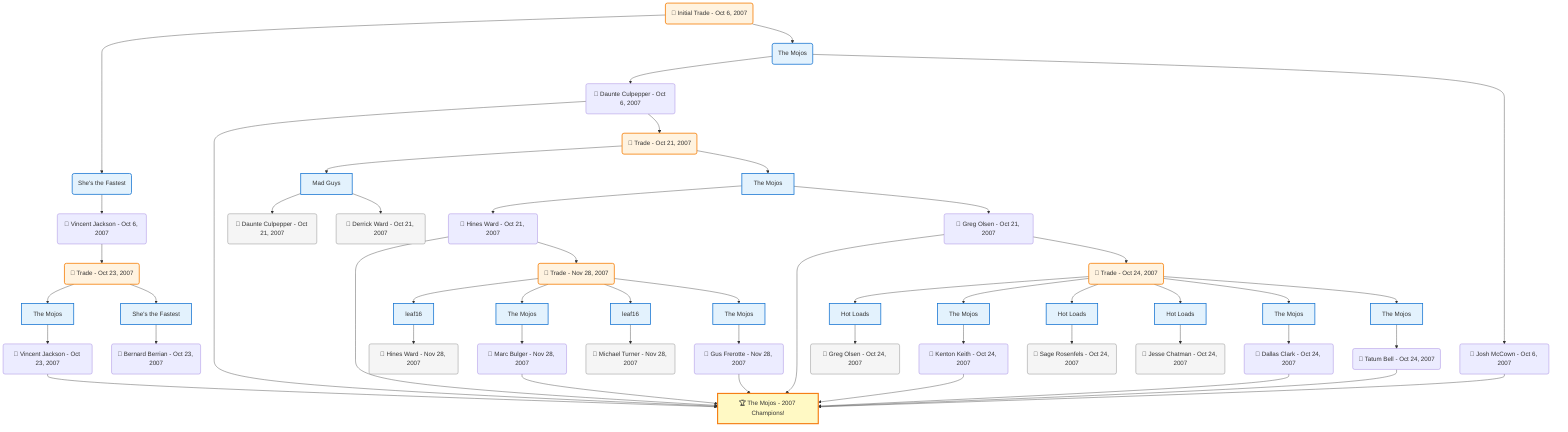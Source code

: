 flowchart TD

    TRADE_MAIN("🔄 Initial Trade - Oct 6, 2007")
    TEAM_1("She's the Fastest")
    TEAM_2("The Mojos")
    NODE_4d3c007b-e9a3-47b3-bdbd-4f22bec4b0f5("🔄 Vincent Jackson - Oct 6, 2007")
    TRADE_a5e6198a-985f-4b48-b7e9-f43ea25bff07_3("🔄 Trade - Oct 23, 2007")
    TEAM_bbe2d0ad-54cf-4c22-be82-b2a5f262a157_4["The Mojos"]
    NODE_f97a15b3-43e4-41e1-9706-cf33f061eedf("🔄 Vincent Jackson - Oct 23, 2007")
    CHAMP_bbe2d0ad-54cf-4c22-be82-b2a5f262a157_2007["🏆 The Mojos - 2007 Champions!"]
    TEAM_4449259f-64af-44fd-9235-1facc0926234_5["She's the Fastest"]
    NODE_7ca92b04-2062-4145-a17d-9eef8e0fbbf3("🔄 Bernard Berrian - Oct 23, 2007")
    NODE_2911c31a-800d-4bb4-9eac-9d317b890024("🔄 Daunte Culpepper - Oct 6, 2007")
    TRADE_b250236a-2382-4234-a042-2fa84a81b06a_6("🔄 Trade - Oct 21, 2007")
    TEAM_f5908944-6efd-40eb-af54-6c53004e0e2f_7["Mad Guys"]
    NODE_cff5655f-ac9d-487f-8ed1-92e3214e7365("🔄 Daunte Culpepper - Oct 21, 2007")
    NODE_81120f5b-22bd-47e9-ab35-f04a90bb4058("🔄 Derrick Ward - Oct 21, 2007")
    TEAM_bbe2d0ad-54cf-4c22-be82-b2a5f262a157_8["The Mojos"]
    NODE_a7ed07a6-5420-4b99-8ae3-52ac5f26f613("🔄 Hines Ward - Oct 21, 2007")
    TRADE_3a8d80a6-db8a-4d63-98e8-c495b5e26639_9("🔄 Trade - Nov 28, 2007")
    TEAM_66fb98f4-89a7-45f9-893a-b41d71e6249d_10["leaf16"]
    NODE_91e372ce-59bc-47bb-9e88-cf79be62c936("🔄 Hines Ward - Nov 28, 2007")
    TEAM_bbe2d0ad-54cf-4c22-be82-b2a5f262a157_11["The Mojos"]
    NODE_4103b6d7-a28f-4a7d-8b6a-1ce4f5695239("🔄 Marc Bulger - Nov 28, 2007")
    TEAM_66fb98f4-89a7-45f9-893a-b41d71e6249d_12["leaf16"]
    NODE_d8df4f38-ad56-4192-a87e-5ff6f2166d58("🔄 Michael Turner - Nov 28, 2007")
    TEAM_bbe2d0ad-54cf-4c22-be82-b2a5f262a157_13["The Mojos"]
    NODE_420928ec-cddd-4579-b112-ce77f0f2fd56("🔄 Gus Frerotte - Nov 28, 2007")
    NODE_d004e552-ba1f-4f47-9539-624fc836fe72("🔄 Greg Olsen - Oct 21, 2007")
    TRADE_4662e45f-9e71-47d2-a1be-e6da1eef0dcd_14("🔄 Trade - Oct 24, 2007")
    TEAM_8e9f18ff-62c3-40e8-bb10-32f74cf4ee33_15["Hot Loads"]
    NODE_497e9d5a-3bc9-4ca4-8828-d30851fe786d("🔄 Greg Olsen - Oct 24, 2007")
    TEAM_bbe2d0ad-54cf-4c22-be82-b2a5f262a157_16["The Mojos"]
    NODE_9f96722c-4017-466b-b54a-06f02e9dce4c("🔄 Kenton Keith - Oct 24, 2007")
    TEAM_8e9f18ff-62c3-40e8-bb10-32f74cf4ee33_17["Hot Loads"]
    NODE_64760d7a-a777-4278-be93-a241345552be("🔄 Sage Rosenfels - Oct 24, 2007")
    TEAM_8e9f18ff-62c3-40e8-bb10-32f74cf4ee33_18["Hot Loads"]
    NODE_5274181a-578e-429d-bb83-a2e156caf6c0("🔄 Jesse Chatman - Oct 24, 2007")
    TEAM_bbe2d0ad-54cf-4c22-be82-b2a5f262a157_19["The Mojos"]
    NODE_f6a179a1-e026-484d-9015-d45f15d3b914("🔄 Dallas Clark - Oct 24, 2007")
    TEAM_bbe2d0ad-54cf-4c22-be82-b2a5f262a157_20["The Mojos"]
    NODE_93b976f1-2eb9-42ae-b4b7-f0e7eab777f9("🔄 Tatum Bell - Oct 24, 2007")
    NODE_b447beb2-ef6b-4ad8-ac12-c0fce2b8f4de("🔄 Josh McCown - Oct 6, 2007")

    TRADE_MAIN --> TEAM_1
    TRADE_MAIN --> TEAM_2
    TEAM_1 --> NODE_4d3c007b-e9a3-47b3-bdbd-4f22bec4b0f5
    NODE_4d3c007b-e9a3-47b3-bdbd-4f22bec4b0f5 --> TRADE_a5e6198a-985f-4b48-b7e9-f43ea25bff07_3
    TRADE_a5e6198a-985f-4b48-b7e9-f43ea25bff07_3 --> TEAM_bbe2d0ad-54cf-4c22-be82-b2a5f262a157_4
    TEAM_bbe2d0ad-54cf-4c22-be82-b2a5f262a157_4 --> NODE_f97a15b3-43e4-41e1-9706-cf33f061eedf
    NODE_f97a15b3-43e4-41e1-9706-cf33f061eedf --> CHAMP_bbe2d0ad-54cf-4c22-be82-b2a5f262a157_2007
    TRADE_a5e6198a-985f-4b48-b7e9-f43ea25bff07_3 --> TEAM_4449259f-64af-44fd-9235-1facc0926234_5
    TEAM_4449259f-64af-44fd-9235-1facc0926234_5 --> NODE_7ca92b04-2062-4145-a17d-9eef8e0fbbf3
    TEAM_2 --> NODE_2911c31a-800d-4bb4-9eac-9d317b890024
    NODE_2911c31a-800d-4bb4-9eac-9d317b890024 --> CHAMP_bbe2d0ad-54cf-4c22-be82-b2a5f262a157_2007
    NODE_2911c31a-800d-4bb4-9eac-9d317b890024 --> TRADE_b250236a-2382-4234-a042-2fa84a81b06a_6
    TRADE_b250236a-2382-4234-a042-2fa84a81b06a_6 --> TEAM_f5908944-6efd-40eb-af54-6c53004e0e2f_7
    TEAM_f5908944-6efd-40eb-af54-6c53004e0e2f_7 --> NODE_cff5655f-ac9d-487f-8ed1-92e3214e7365
    TEAM_f5908944-6efd-40eb-af54-6c53004e0e2f_7 --> NODE_81120f5b-22bd-47e9-ab35-f04a90bb4058
    TRADE_b250236a-2382-4234-a042-2fa84a81b06a_6 --> TEAM_bbe2d0ad-54cf-4c22-be82-b2a5f262a157_8
    TEAM_bbe2d0ad-54cf-4c22-be82-b2a5f262a157_8 --> NODE_a7ed07a6-5420-4b99-8ae3-52ac5f26f613
    NODE_a7ed07a6-5420-4b99-8ae3-52ac5f26f613 --> CHAMP_bbe2d0ad-54cf-4c22-be82-b2a5f262a157_2007
    NODE_a7ed07a6-5420-4b99-8ae3-52ac5f26f613 --> TRADE_3a8d80a6-db8a-4d63-98e8-c495b5e26639_9
    TRADE_3a8d80a6-db8a-4d63-98e8-c495b5e26639_9 --> TEAM_66fb98f4-89a7-45f9-893a-b41d71e6249d_10
    TEAM_66fb98f4-89a7-45f9-893a-b41d71e6249d_10 --> NODE_91e372ce-59bc-47bb-9e88-cf79be62c936
    TRADE_3a8d80a6-db8a-4d63-98e8-c495b5e26639_9 --> TEAM_bbe2d0ad-54cf-4c22-be82-b2a5f262a157_11
    TEAM_bbe2d0ad-54cf-4c22-be82-b2a5f262a157_11 --> NODE_4103b6d7-a28f-4a7d-8b6a-1ce4f5695239
    NODE_4103b6d7-a28f-4a7d-8b6a-1ce4f5695239 --> CHAMP_bbe2d0ad-54cf-4c22-be82-b2a5f262a157_2007
    TRADE_3a8d80a6-db8a-4d63-98e8-c495b5e26639_9 --> TEAM_66fb98f4-89a7-45f9-893a-b41d71e6249d_12
    TEAM_66fb98f4-89a7-45f9-893a-b41d71e6249d_12 --> NODE_d8df4f38-ad56-4192-a87e-5ff6f2166d58
    TRADE_3a8d80a6-db8a-4d63-98e8-c495b5e26639_9 --> TEAM_bbe2d0ad-54cf-4c22-be82-b2a5f262a157_13
    TEAM_bbe2d0ad-54cf-4c22-be82-b2a5f262a157_13 --> NODE_420928ec-cddd-4579-b112-ce77f0f2fd56
    NODE_420928ec-cddd-4579-b112-ce77f0f2fd56 --> CHAMP_bbe2d0ad-54cf-4c22-be82-b2a5f262a157_2007
    TEAM_bbe2d0ad-54cf-4c22-be82-b2a5f262a157_8 --> NODE_d004e552-ba1f-4f47-9539-624fc836fe72
    NODE_d004e552-ba1f-4f47-9539-624fc836fe72 --> CHAMP_bbe2d0ad-54cf-4c22-be82-b2a5f262a157_2007
    NODE_d004e552-ba1f-4f47-9539-624fc836fe72 --> TRADE_4662e45f-9e71-47d2-a1be-e6da1eef0dcd_14
    TRADE_4662e45f-9e71-47d2-a1be-e6da1eef0dcd_14 --> TEAM_8e9f18ff-62c3-40e8-bb10-32f74cf4ee33_15
    TEAM_8e9f18ff-62c3-40e8-bb10-32f74cf4ee33_15 --> NODE_497e9d5a-3bc9-4ca4-8828-d30851fe786d
    TRADE_4662e45f-9e71-47d2-a1be-e6da1eef0dcd_14 --> TEAM_bbe2d0ad-54cf-4c22-be82-b2a5f262a157_16
    TEAM_bbe2d0ad-54cf-4c22-be82-b2a5f262a157_16 --> NODE_9f96722c-4017-466b-b54a-06f02e9dce4c
    NODE_9f96722c-4017-466b-b54a-06f02e9dce4c --> CHAMP_bbe2d0ad-54cf-4c22-be82-b2a5f262a157_2007
    TRADE_4662e45f-9e71-47d2-a1be-e6da1eef0dcd_14 --> TEAM_8e9f18ff-62c3-40e8-bb10-32f74cf4ee33_17
    TEAM_8e9f18ff-62c3-40e8-bb10-32f74cf4ee33_17 --> NODE_64760d7a-a777-4278-be93-a241345552be
    TRADE_4662e45f-9e71-47d2-a1be-e6da1eef0dcd_14 --> TEAM_8e9f18ff-62c3-40e8-bb10-32f74cf4ee33_18
    TEAM_8e9f18ff-62c3-40e8-bb10-32f74cf4ee33_18 --> NODE_5274181a-578e-429d-bb83-a2e156caf6c0
    TRADE_4662e45f-9e71-47d2-a1be-e6da1eef0dcd_14 --> TEAM_bbe2d0ad-54cf-4c22-be82-b2a5f262a157_19
    TEAM_bbe2d0ad-54cf-4c22-be82-b2a5f262a157_19 --> NODE_f6a179a1-e026-484d-9015-d45f15d3b914
    NODE_f6a179a1-e026-484d-9015-d45f15d3b914 --> CHAMP_bbe2d0ad-54cf-4c22-be82-b2a5f262a157_2007
    TRADE_4662e45f-9e71-47d2-a1be-e6da1eef0dcd_14 --> TEAM_bbe2d0ad-54cf-4c22-be82-b2a5f262a157_20
    TEAM_bbe2d0ad-54cf-4c22-be82-b2a5f262a157_20 --> NODE_93b976f1-2eb9-42ae-b4b7-f0e7eab777f9
    NODE_93b976f1-2eb9-42ae-b4b7-f0e7eab777f9 --> CHAMP_bbe2d0ad-54cf-4c22-be82-b2a5f262a157_2007
    TEAM_2 --> NODE_b447beb2-ef6b-4ad8-ac12-c0fce2b8f4de
    NODE_b447beb2-ef6b-4ad8-ac12-c0fce2b8f4de --> CHAMP_bbe2d0ad-54cf-4c22-be82-b2a5f262a157_2007

    %% Node styling
    classDef teamNode fill:#e3f2fd,stroke:#1976d2,stroke-width:2px
    classDef tradeNode fill:#fff3e0,stroke:#f57c00,stroke-width:2px
    classDef playerNode fill:#f3e5f5,stroke:#7b1fa2,stroke-width:1px
    classDef nonRootPlayerNode fill:#f5f5f5,stroke:#757575,stroke-width:1px
    classDef endNode fill:#ffebee,stroke:#c62828,stroke-width:2px
    classDef waiverNode fill:#e8f5e8,stroke:#388e3c,stroke-width:2px
    classDef championshipNode fill:#fff9c4,stroke:#f57f17,stroke-width:3px

    class TEAM_1,TEAM_2,TEAM_bbe2d0ad-54cf-4c22-be82-b2a5f262a157_4,TEAM_4449259f-64af-44fd-9235-1facc0926234_5,TEAM_f5908944-6efd-40eb-af54-6c53004e0e2f_7,TEAM_bbe2d0ad-54cf-4c22-be82-b2a5f262a157_8,TEAM_66fb98f4-89a7-45f9-893a-b41d71e6249d_10,TEAM_bbe2d0ad-54cf-4c22-be82-b2a5f262a157_11,TEAM_66fb98f4-89a7-45f9-893a-b41d71e6249d_12,TEAM_bbe2d0ad-54cf-4c22-be82-b2a5f262a157_13,TEAM_8e9f18ff-62c3-40e8-bb10-32f74cf4ee33_15,TEAM_bbe2d0ad-54cf-4c22-be82-b2a5f262a157_16,TEAM_8e9f18ff-62c3-40e8-bb10-32f74cf4ee33_17,TEAM_8e9f18ff-62c3-40e8-bb10-32f74cf4ee33_18,TEAM_bbe2d0ad-54cf-4c22-be82-b2a5f262a157_19,TEAM_bbe2d0ad-54cf-4c22-be82-b2a5f262a157_20 teamNode
    class CHAMP_bbe2d0ad-54cf-4c22-be82-b2a5f262a157_2007 championshipNode
    class NODE_cff5655f-ac9d-487f-8ed1-92e3214e7365,NODE_81120f5b-22bd-47e9-ab35-f04a90bb4058,NODE_91e372ce-59bc-47bb-9e88-cf79be62c936,NODE_d8df4f38-ad56-4192-a87e-5ff6f2166d58,NODE_497e9d5a-3bc9-4ca4-8828-d30851fe786d,NODE_64760d7a-a777-4278-be93-a241345552be,NODE_5274181a-578e-429d-bb83-a2e156caf6c0 nonRootPlayerNode
    class TRADE_MAIN,TRADE_a5e6198a-985f-4b48-b7e9-f43ea25bff07_3,TRADE_b250236a-2382-4234-a042-2fa84a81b06a_6,TRADE_3a8d80a6-db8a-4d63-98e8-c495b5e26639_9,TRADE_4662e45f-9e71-47d2-a1be-e6da1eef0dcd_14 tradeNode